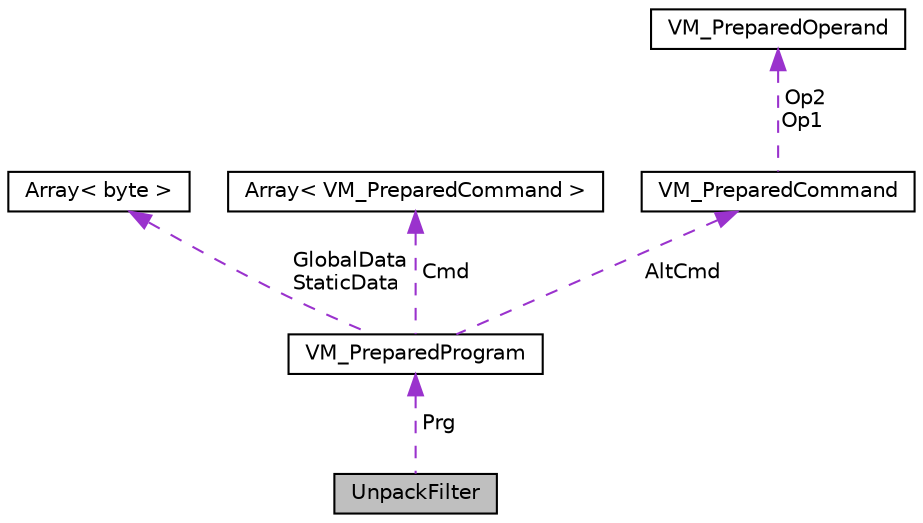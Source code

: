 digraph "UnpackFilter"
{
 // LATEX_PDF_SIZE
  edge [fontname="Helvetica",fontsize="10",labelfontname="Helvetica",labelfontsize="10"];
  node [fontname="Helvetica",fontsize="10",shape=record];
  Node1 [label="UnpackFilter",height=0.2,width=0.4,color="black", fillcolor="grey75", style="filled", fontcolor="black",tooltip=" "];
  Node2 -> Node1 [dir="back",color="darkorchid3",fontsize="10",style="dashed",label=" Prg" ,fontname="Helvetica"];
  Node2 [label="VM_PreparedProgram",height=0.2,width=0.4,color="black", fillcolor="white", style="filled",URL="$structVM__PreparedProgram.html",tooltip=" "];
  Node3 -> Node2 [dir="back",color="darkorchid3",fontsize="10",style="dashed",label=" GlobalData\nStaticData" ,fontname="Helvetica"];
  Node3 [label="Array\< byte \>",height=0.2,width=0.4,color="black", fillcolor="white", style="filled",URL="$classArray.html",tooltip=" "];
  Node4 -> Node2 [dir="back",color="darkorchid3",fontsize="10",style="dashed",label=" Cmd" ,fontname="Helvetica"];
  Node4 [label="Array\< VM_PreparedCommand \>",height=0.2,width=0.4,color="black", fillcolor="white", style="filled",URL="$classArray.html",tooltip=" "];
  Node5 -> Node2 [dir="back",color="darkorchid3",fontsize="10",style="dashed",label=" AltCmd" ,fontname="Helvetica"];
  Node5 [label="VM_PreparedCommand",height=0.2,width=0.4,color="black", fillcolor="white", style="filled",URL="$structVM__PreparedCommand.html",tooltip=" "];
  Node6 -> Node5 [dir="back",color="darkorchid3",fontsize="10",style="dashed",label=" Op2\nOp1" ,fontname="Helvetica"];
  Node6 [label="VM_PreparedOperand",height=0.2,width=0.4,color="black", fillcolor="white", style="filled",URL="$structVM__PreparedOperand.html",tooltip=" "];
}
